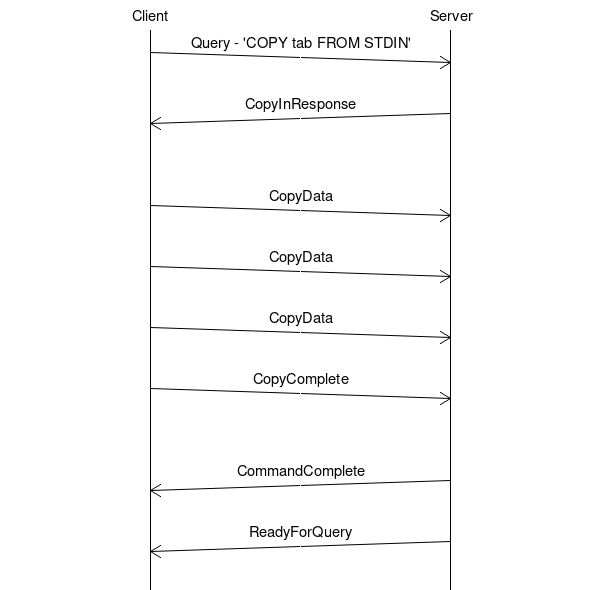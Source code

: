 msc {
    arcgradient=10;

    a [label="Client"], b [label="Server"];

    a=>>b [label="Query - 'COPY tab FROM STDIN'\n\n"];

    a<<=b [label="CopyInResponse\n\n"];

    |||;

    a=>>b [label="CopyData\n\n"];
    a=>>b [label="CopyData\n\n"];
    a=>>b [label="CopyData\n\n"];
    a=>>b [label="CopyComplete\n\n"];

    |||;

    b=>>a [label="CommandComplete\n\n"];
    b=>>a [label="ReadyForQuery\n\n"];
}
